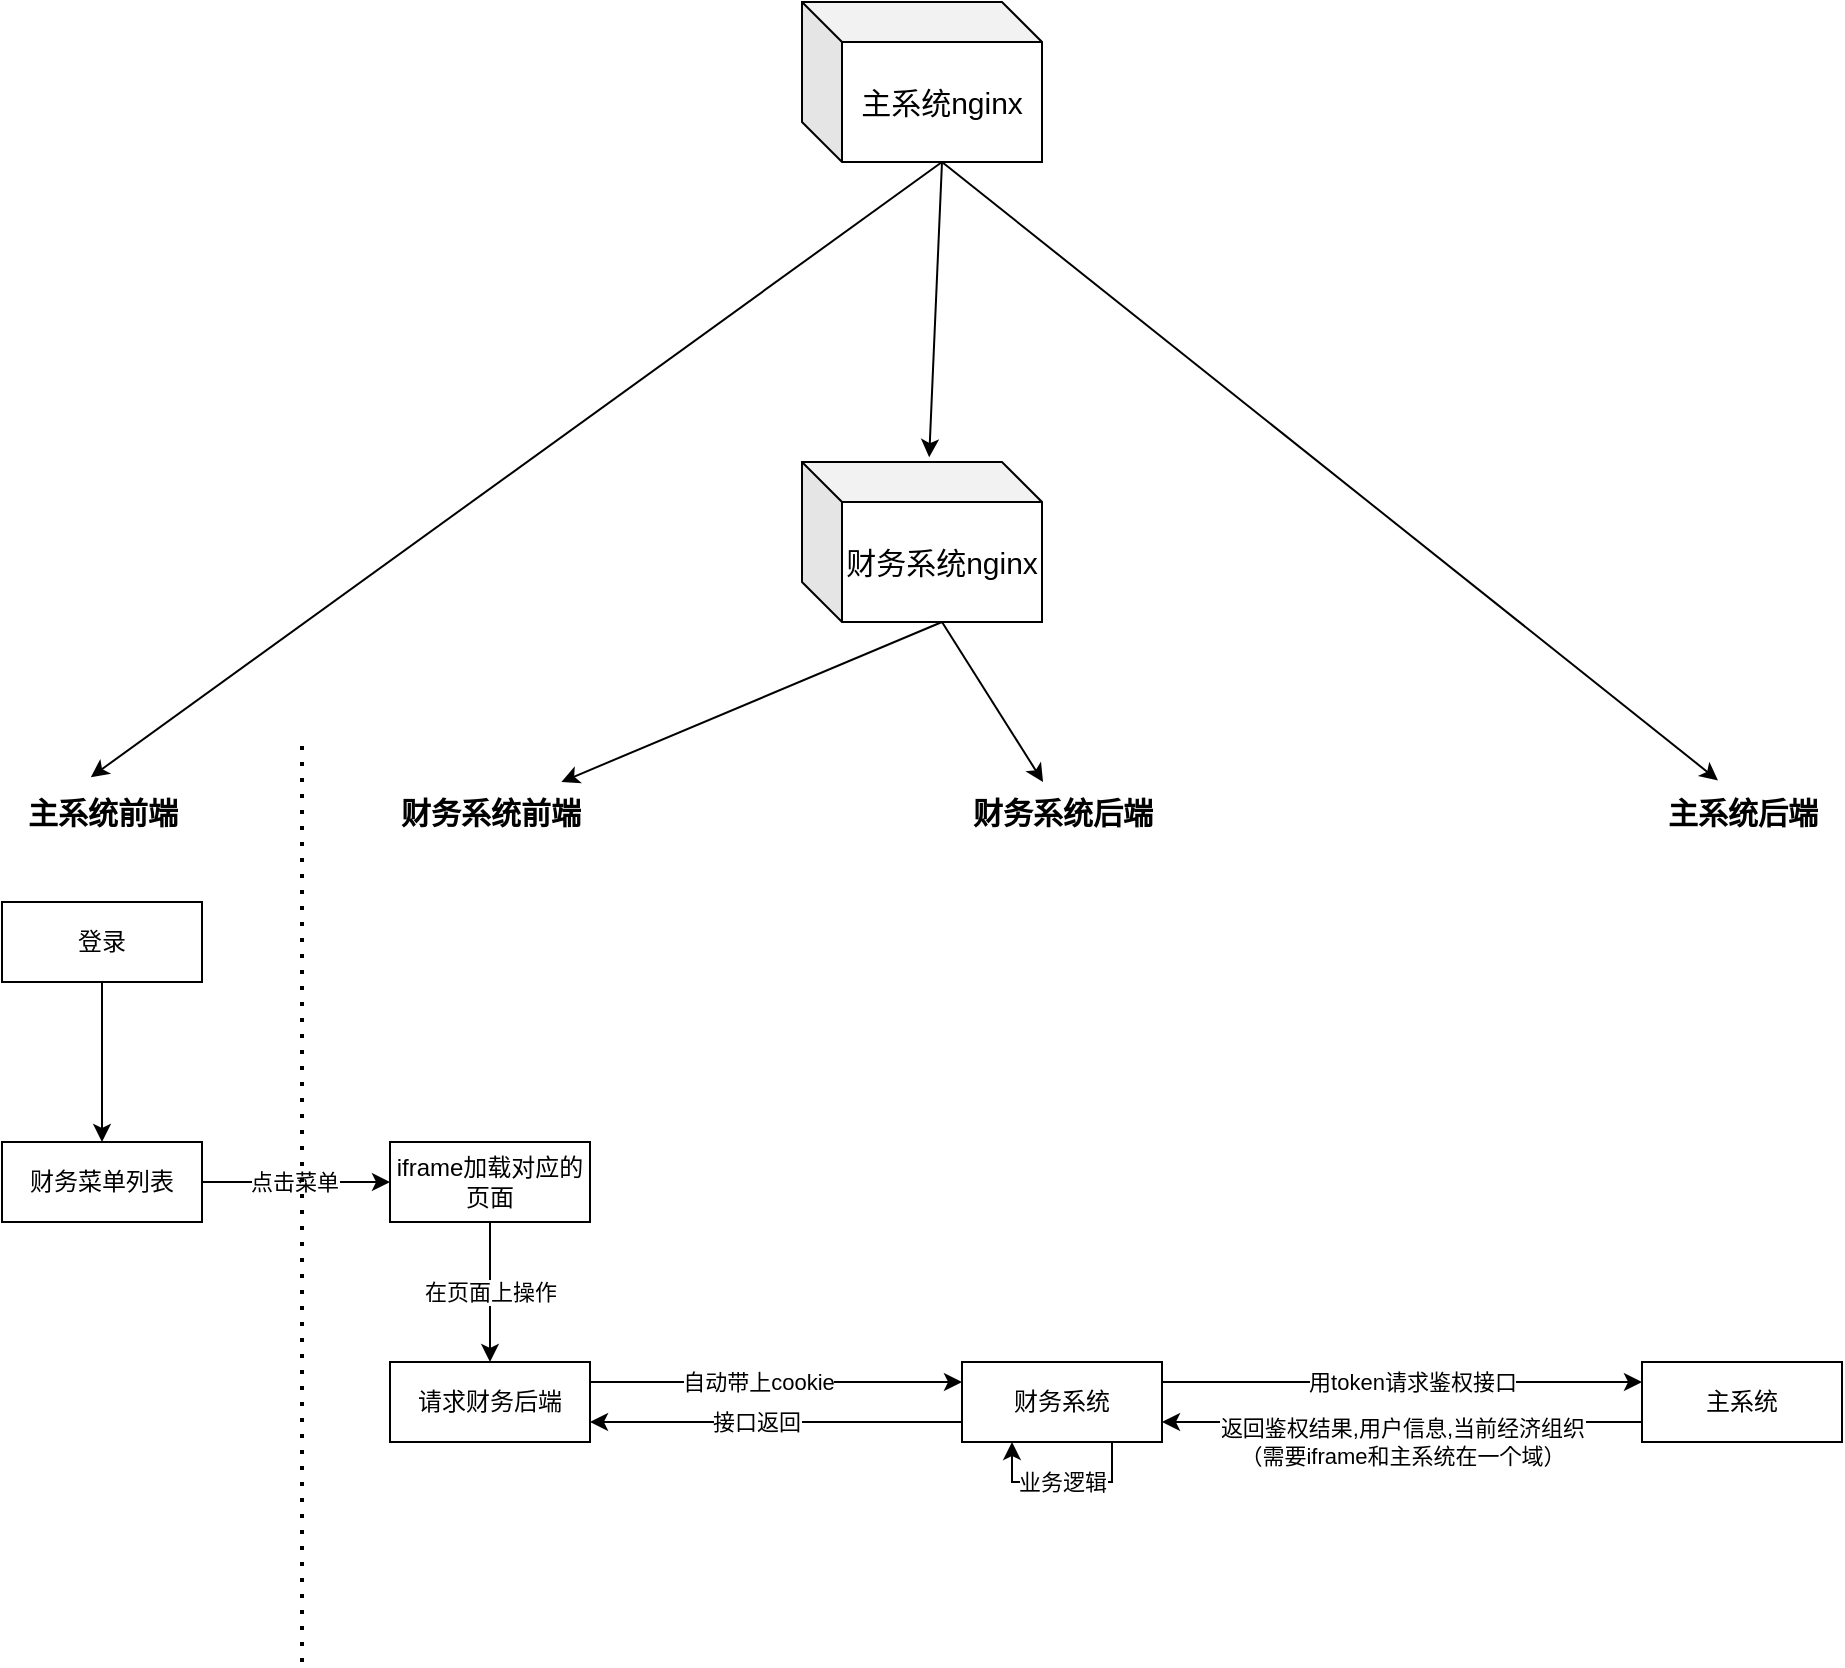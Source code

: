 <mxfile version="20.4.0" type="github">
  <diagram id="B1prIBq7vLnyyEg8FFDx" name="第 1 页">
    <mxGraphModel dx="1038" dy="1716" grid="1" gridSize="10" guides="1" tooltips="1" connect="1" arrows="1" fold="1" page="1" pageScale="1" pageWidth="827" pageHeight="1169" math="0" shadow="0">
      <root>
        <mxCell id="0" />
        <mxCell id="1" parent="0" />
        <mxCell id="JVBzALuw_3yvz0hgOkPb-7" value="" style="edgeStyle=orthogonalEdgeStyle;rounded=0;orthogonalLoop=1;jettySize=auto;html=1;" parent="1" source="JVBzALuw_3yvz0hgOkPb-5" target="JVBzALuw_3yvz0hgOkPb-6" edge="1">
          <mxGeometry relative="1" as="geometry" />
        </mxCell>
        <mxCell id="JVBzALuw_3yvz0hgOkPb-5" value="登录" style="rounded=0;whiteSpace=wrap;html=1;" parent="1" vertex="1">
          <mxGeometry x="220" y="250" width="100" height="40" as="geometry" />
        </mxCell>
        <mxCell id="JVBzALuw_3yvz0hgOkPb-9" value="" style="edgeStyle=orthogonalEdgeStyle;rounded=0;orthogonalLoop=1;jettySize=auto;html=1;" parent="1" source="JVBzALuw_3yvz0hgOkPb-6" target="JVBzALuw_3yvz0hgOkPb-8" edge="1">
          <mxGeometry relative="1" as="geometry" />
        </mxCell>
        <mxCell id="JVBzALuw_3yvz0hgOkPb-10" value="点击菜单" style="edgeLabel;html=1;align=center;verticalAlign=middle;resizable=0;points=[];" parent="JVBzALuw_3yvz0hgOkPb-9" vertex="1" connectable="0">
          <mxGeometry x="-0.24" y="-1" relative="1" as="geometry">
            <mxPoint x="10" y="-1" as="offset" />
          </mxGeometry>
        </mxCell>
        <mxCell id="JVBzALuw_3yvz0hgOkPb-6" value="财务菜单列表" style="rounded=0;whiteSpace=wrap;html=1;" parent="1" vertex="1">
          <mxGeometry x="220" y="370" width="100" height="40" as="geometry" />
        </mxCell>
        <mxCell id="JVBzALuw_3yvz0hgOkPb-12" value="在页面上操作" style="edgeStyle=orthogonalEdgeStyle;rounded=0;orthogonalLoop=1;jettySize=auto;html=1;" parent="1" source="JVBzALuw_3yvz0hgOkPb-8" target="JVBzALuw_3yvz0hgOkPb-11" edge="1">
          <mxGeometry relative="1" as="geometry" />
        </mxCell>
        <mxCell id="JVBzALuw_3yvz0hgOkPb-8" value="iframe加载对应的页面" style="rounded=0;whiteSpace=wrap;html=1;" parent="1" vertex="1">
          <mxGeometry x="414" y="370" width="100" height="40" as="geometry" />
        </mxCell>
        <mxCell id="JVBzALuw_3yvz0hgOkPb-15" style="edgeStyle=orthogonalEdgeStyle;rounded=0;orthogonalLoop=1;jettySize=auto;html=1;exitX=1;exitY=0.25;exitDx=0;exitDy=0;entryX=0;entryY=0.25;entryDx=0;entryDy=0;" parent="1" source="JVBzALuw_3yvz0hgOkPb-11" target="JVBzALuw_3yvz0hgOkPb-13" edge="1">
          <mxGeometry relative="1" as="geometry" />
        </mxCell>
        <mxCell id="JVBzALuw_3yvz0hgOkPb-16" value="自动带上cookie" style="edgeLabel;html=1;align=center;verticalAlign=middle;resizable=0;points=[];" parent="JVBzALuw_3yvz0hgOkPb-15" vertex="1" connectable="0">
          <mxGeometry x="-0.185" relative="1" as="geometry">
            <mxPoint x="8" as="offset" />
          </mxGeometry>
        </mxCell>
        <mxCell id="JVBzALuw_3yvz0hgOkPb-11" value="请求财务后端" style="rounded=0;whiteSpace=wrap;html=1;" parent="1" vertex="1">
          <mxGeometry x="414" y="480" width="100" height="40" as="geometry" />
        </mxCell>
        <mxCell id="JVBzALuw_3yvz0hgOkPb-19" style="edgeStyle=orthogonalEdgeStyle;rounded=0;orthogonalLoop=1;jettySize=auto;html=1;exitX=1;exitY=0.25;exitDx=0;exitDy=0;entryX=0;entryY=0.25;entryDx=0;entryDy=0;" parent="1" source="JVBzALuw_3yvz0hgOkPb-13" target="JVBzALuw_3yvz0hgOkPb-17" edge="1">
          <mxGeometry relative="1" as="geometry" />
        </mxCell>
        <mxCell id="JVBzALuw_3yvz0hgOkPb-20" value="用token请求鉴权接口" style="edgeLabel;html=1;align=center;verticalAlign=middle;resizable=0;points=[];" parent="JVBzALuw_3yvz0hgOkPb-19" vertex="1" connectable="0">
          <mxGeometry x="-0.663" relative="1" as="geometry">
            <mxPoint x="84" as="offset" />
          </mxGeometry>
        </mxCell>
        <mxCell id="JVBzALuw_3yvz0hgOkPb-23" style="edgeStyle=orthogonalEdgeStyle;rounded=0;orthogonalLoop=1;jettySize=auto;html=1;exitX=0;exitY=0.75;exitDx=0;exitDy=0;entryX=1;entryY=0.75;entryDx=0;entryDy=0;" parent="1" source="JVBzALuw_3yvz0hgOkPb-13" target="JVBzALuw_3yvz0hgOkPb-11" edge="1">
          <mxGeometry relative="1" as="geometry" />
        </mxCell>
        <mxCell id="JVBzALuw_3yvz0hgOkPb-24" value="接口返回" style="edgeLabel;html=1;align=center;verticalAlign=middle;resizable=0;points=[];" parent="JVBzALuw_3yvz0hgOkPb-23" vertex="1" connectable="0">
          <mxGeometry x="0.306" y="4" relative="1" as="geometry">
            <mxPoint x="18" y="-4" as="offset" />
          </mxGeometry>
        </mxCell>
        <mxCell id="JVBzALuw_3yvz0hgOkPb-13" value="财务系统" style="rounded=0;whiteSpace=wrap;html=1;" parent="1" vertex="1">
          <mxGeometry x="700" y="480" width="100" height="40" as="geometry" />
        </mxCell>
        <mxCell id="JVBzALuw_3yvz0hgOkPb-21" style="edgeStyle=orthogonalEdgeStyle;rounded=0;orthogonalLoop=1;jettySize=auto;html=1;exitX=0;exitY=0.75;exitDx=0;exitDy=0;entryX=1;entryY=0.75;entryDx=0;entryDy=0;" parent="1" source="JVBzALuw_3yvz0hgOkPb-17" target="JVBzALuw_3yvz0hgOkPb-13" edge="1">
          <mxGeometry relative="1" as="geometry" />
        </mxCell>
        <mxCell id="JVBzALuw_3yvz0hgOkPb-22" value="返回鉴权结果,用户信息,当前经济组织&lt;br&gt;（需要iframe和主系统在一个域）" style="edgeLabel;html=1;align=center;verticalAlign=middle;resizable=0;points=[];" parent="JVBzALuw_3yvz0hgOkPb-21" vertex="1" connectable="0">
          <mxGeometry x="0.264" y="1" relative="1" as="geometry">
            <mxPoint x="31" y="9" as="offset" />
          </mxGeometry>
        </mxCell>
        <mxCell id="JVBzALuw_3yvz0hgOkPb-17" value="主系统" style="rounded=0;whiteSpace=wrap;html=1;" parent="1" vertex="1">
          <mxGeometry x="1040" y="480" width="100" height="40" as="geometry" />
        </mxCell>
        <mxCell id="JVBzALuw_3yvz0hgOkPb-25" value="业务逻辑" style="edgeStyle=orthogonalEdgeStyle;rounded=0;orthogonalLoop=1;jettySize=auto;html=1;exitX=0.75;exitY=1;exitDx=0;exitDy=0;entryX=0.25;entryY=1;entryDx=0;entryDy=0;" parent="1" source="JVBzALuw_3yvz0hgOkPb-13" target="JVBzALuw_3yvz0hgOkPb-13" edge="1">
          <mxGeometry relative="1" as="geometry" />
        </mxCell>
        <mxCell id="JVBzALuw_3yvz0hgOkPb-26" value="" style="endArrow=none;dashed=1;html=1;dashPattern=1 3;strokeWidth=2;rounded=0;" parent="1" edge="1">
          <mxGeometry width="50" height="50" relative="1" as="geometry">
            <mxPoint x="370" y="630" as="sourcePoint" />
            <mxPoint x="370" y="170" as="targetPoint" />
          </mxGeometry>
        </mxCell>
        <mxCell id="JVBzALuw_3yvz0hgOkPb-27" value="主系统前端" style="text;html=1;align=center;verticalAlign=middle;resizable=0;points=[];autosize=1;strokeColor=none;fillColor=none;fontStyle=1;fontSize=15;" parent="1" vertex="1">
          <mxGeometry x="220" y="190" width="100" height="30" as="geometry" />
        </mxCell>
        <mxCell id="JVBzALuw_3yvz0hgOkPb-28" value="财务系统前端" style="text;html=1;align=center;verticalAlign=middle;resizable=0;points=[];autosize=1;strokeColor=none;fillColor=none;fontStyle=1;fontSize=15;" parent="1" vertex="1">
          <mxGeometry x="409" y="190" width="110" height="30" as="geometry" />
        </mxCell>
        <mxCell id="oQMWWtPVl8k3XsE6r9LV-1" value="财务系统后端" style="text;html=1;align=center;verticalAlign=middle;resizable=0;points=[];autosize=1;strokeColor=none;fillColor=none;fontStyle=1;fontSize=15;" vertex="1" parent="1">
          <mxGeometry x="695" y="190" width="110" height="30" as="geometry" />
        </mxCell>
        <mxCell id="oQMWWtPVl8k3XsE6r9LV-2" value="主系统后端" style="text;html=1;align=center;verticalAlign=middle;resizable=0;points=[];autosize=1;strokeColor=none;fillColor=none;fontStyle=1;fontSize=15;" vertex="1" parent="1">
          <mxGeometry x="1040" y="190" width="100" height="30" as="geometry" />
        </mxCell>
        <mxCell id="oQMWWtPVl8k3XsE6r9LV-8" style="edgeStyle=none;rounded=0;orthogonalLoop=1;jettySize=auto;html=1;exitX=0;exitY=0;exitDx=70;exitDy=80;exitPerimeter=0;entryX=0.444;entryY=-0.08;entryDx=0;entryDy=0;entryPerimeter=0;fontSize=15;" edge="1" parent="1" source="oQMWWtPVl8k3XsE6r9LV-4" target="JVBzALuw_3yvz0hgOkPb-27">
          <mxGeometry relative="1" as="geometry" />
        </mxCell>
        <mxCell id="oQMWWtPVl8k3XsE6r9LV-9" style="edgeStyle=none;rounded=0;orthogonalLoop=1;jettySize=auto;html=1;exitX=0;exitY=0;exitDx=70;exitDy=80;exitPerimeter=0;entryX=0.38;entryY=-0.027;entryDx=0;entryDy=0;entryPerimeter=0;fontSize=15;" edge="1" parent="1" source="oQMWWtPVl8k3XsE6r9LV-4" target="oQMWWtPVl8k3XsE6r9LV-2">
          <mxGeometry relative="1" as="geometry" />
        </mxCell>
        <mxCell id="oQMWWtPVl8k3XsE6r9LV-10" style="edgeStyle=none;rounded=0;orthogonalLoop=1;jettySize=auto;html=1;exitX=0;exitY=0;exitDx=70;exitDy=80;exitPerimeter=0;entryX=0.53;entryY=-0.03;entryDx=0;entryDy=0;entryPerimeter=0;fontSize=15;" edge="1" parent="1" source="oQMWWtPVl8k3XsE6r9LV-4" target="oQMWWtPVl8k3XsE6r9LV-5">
          <mxGeometry relative="1" as="geometry" />
        </mxCell>
        <mxCell id="oQMWWtPVl8k3XsE6r9LV-4" value="主系统nginx" style="shape=cube;whiteSpace=wrap;html=1;boundedLbl=1;backgroundOutline=1;darkOpacity=0.05;darkOpacity2=0.1;fontSize=15;" vertex="1" parent="1">
          <mxGeometry x="620" y="-200" width="120" height="80" as="geometry" />
        </mxCell>
        <mxCell id="oQMWWtPVl8k3XsE6r9LV-6" style="rounded=0;orthogonalLoop=1;jettySize=auto;html=1;exitX=0;exitY=0;exitDx=70;exitDy=80;exitPerimeter=0;fontSize=15;" edge="1" parent="1" source="oQMWWtPVl8k3XsE6r9LV-5" target="JVBzALuw_3yvz0hgOkPb-28">
          <mxGeometry relative="1" as="geometry" />
        </mxCell>
        <mxCell id="oQMWWtPVl8k3XsE6r9LV-7" style="edgeStyle=none;rounded=0;orthogonalLoop=1;jettySize=auto;html=1;exitX=0;exitY=0;exitDx=70;exitDy=80;exitPerimeter=0;fontSize=15;" edge="1" parent="1" source="oQMWWtPVl8k3XsE6r9LV-5" target="oQMWWtPVl8k3XsE6r9LV-1">
          <mxGeometry relative="1" as="geometry" />
        </mxCell>
        <mxCell id="oQMWWtPVl8k3XsE6r9LV-5" value="财务系统nginx" style="shape=cube;whiteSpace=wrap;html=1;boundedLbl=1;backgroundOutline=1;darkOpacity=0.05;darkOpacity2=0.1;fontSize=15;" vertex="1" parent="1">
          <mxGeometry x="620" y="30" width="120" height="80" as="geometry" />
        </mxCell>
      </root>
    </mxGraphModel>
  </diagram>
</mxfile>
